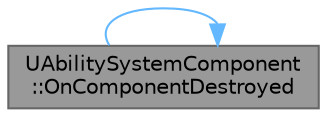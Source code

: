 digraph "UAbilitySystemComponent::OnComponentDestroyed"
{
 // INTERACTIVE_SVG=YES
 // LATEX_PDF_SIZE
  bgcolor="transparent";
  edge [fontname=Helvetica,fontsize=10,labelfontname=Helvetica,labelfontsize=10];
  node [fontname=Helvetica,fontsize=10,shape=box,height=0.2,width=0.4];
  rankdir="RL";
  Node1 [id="Node000001",label="UAbilitySystemComponent\l::OnComponentDestroyed",height=0.2,width=0.4,color="gray40", fillcolor="grey60", style="filled", fontcolor="black",tooltip="Called when a component is destroyed."];
  Node1 -> Node1 [id="edge1_Node000001_Node000001",dir="back",color="steelblue1",style="solid",tooltip=" "];
}

